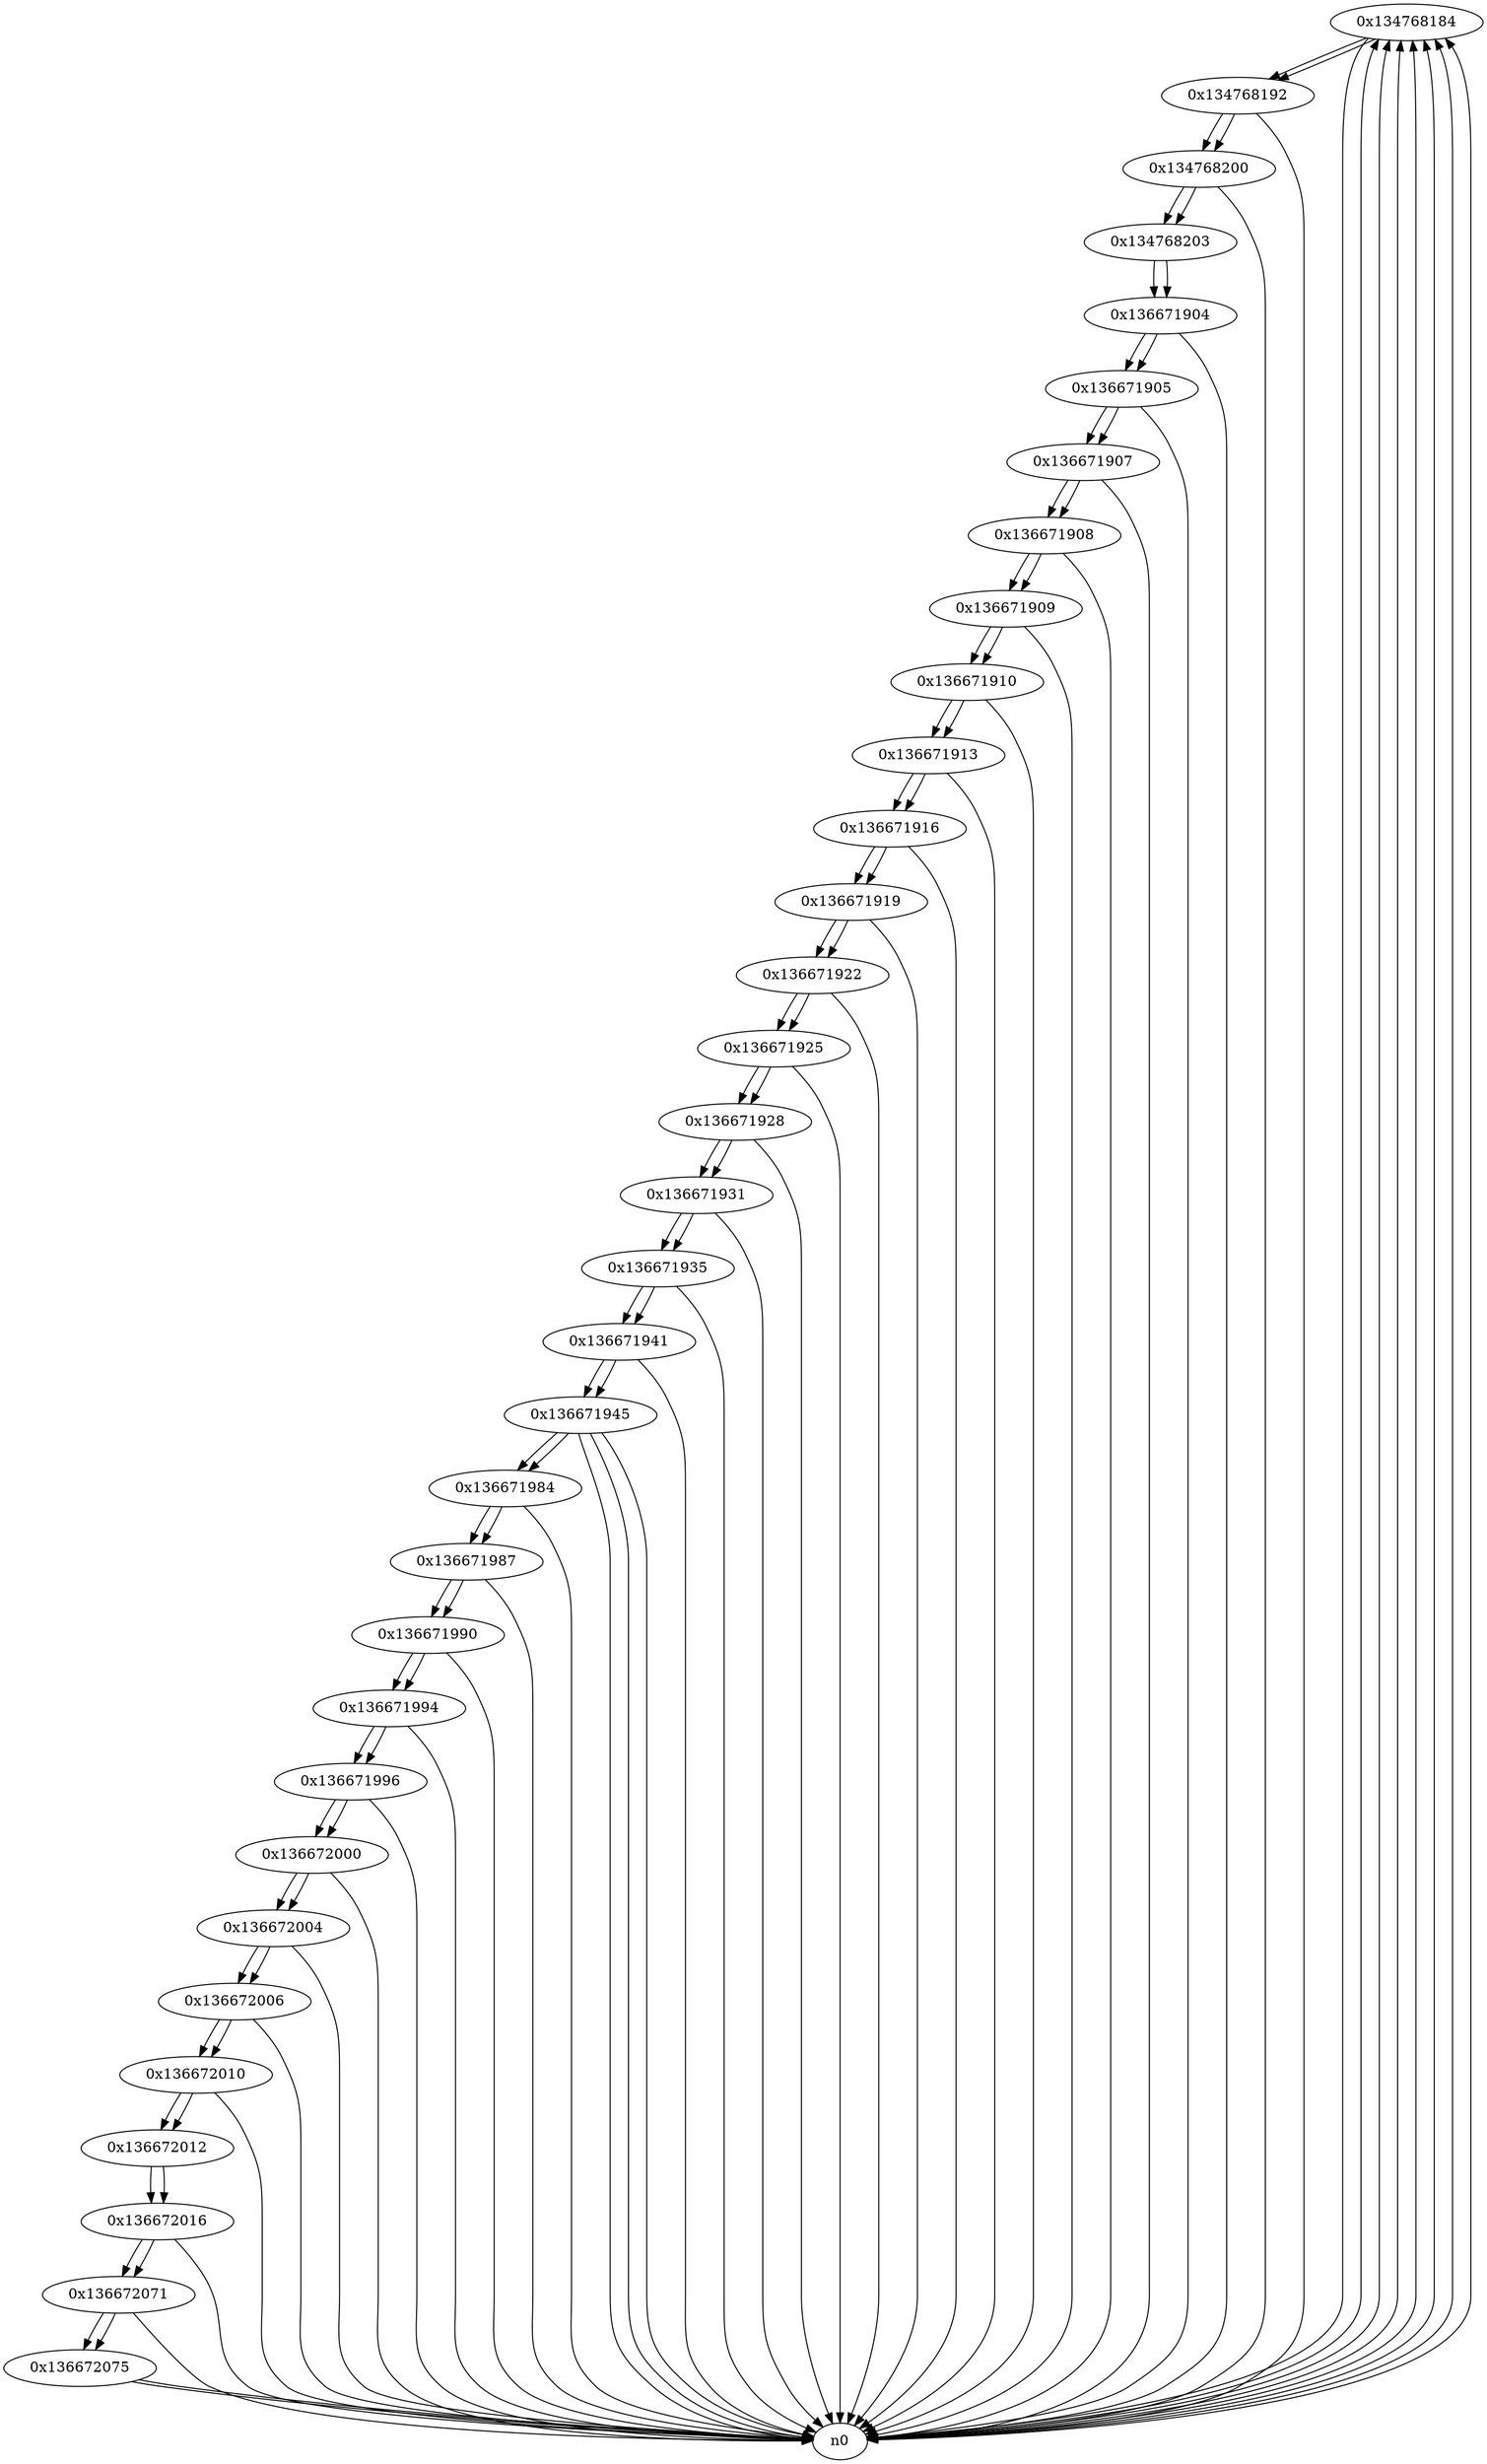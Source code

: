 digraph G{
/* nodes */
  n1 [label="0x134768184"]
  n2 [label="0x134768192"]
  n3 [label="0x134768200"]
  n4 [label="0x134768203"]
  n5 [label="0x136671904"]
  n6 [label="0x136671905"]
  n7 [label="0x136671907"]
  n8 [label="0x136671908"]
  n9 [label="0x136671909"]
  n10 [label="0x136671910"]
  n11 [label="0x136671913"]
  n12 [label="0x136671916"]
  n13 [label="0x136671919"]
  n14 [label="0x136671922"]
  n15 [label="0x136671925"]
  n16 [label="0x136671928"]
  n17 [label="0x136671931"]
  n18 [label="0x136671935"]
  n19 [label="0x136671941"]
  n20 [label="0x136671945"]
  n21 [label="0x136671984"]
  n22 [label="0x136671987"]
  n23 [label="0x136671990"]
  n24 [label="0x136671994"]
  n25 [label="0x136671996"]
  n26 [label="0x136672000"]
  n27 [label="0x136672004"]
  n28 [label="0x136672006"]
  n29 [label="0x136672010"]
  n30 [label="0x136672012"]
  n31 [label="0x136672016"]
  n32 [label="0x136672071"]
  n33 [label="0x136672075"]
/* edges */
n1 -> n2;
n1 -> n0;
n0 -> n1;
n0 -> n1;
n0 -> n1;
n0 -> n1;
n0 -> n1;
n0 -> n1;
n0 -> n1;
n2 -> n3;
n2 -> n0;
n1 -> n2;
n3 -> n4;
n3 -> n0;
n2 -> n3;
n4 -> n5;
n3 -> n4;
n5 -> n6;
n5 -> n0;
n4 -> n5;
n6 -> n7;
n6 -> n0;
n5 -> n6;
n7 -> n8;
n7 -> n0;
n6 -> n7;
n8 -> n9;
n8 -> n0;
n7 -> n8;
n9 -> n10;
n9 -> n0;
n8 -> n9;
n10 -> n11;
n10 -> n0;
n9 -> n10;
n11 -> n12;
n11 -> n0;
n10 -> n11;
n12 -> n13;
n12 -> n0;
n11 -> n12;
n13 -> n14;
n13 -> n0;
n12 -> n13;
n14 -> n15;
n14 -> n0;
n13 -> n14;
n15 -> n16;
n15 -> n0;
n14 -> n15;
n16 -> n17;
n16 -> n0;
n15 -> n16;
n17 -> n18;
n17 -> n0;
n16 -> n17;
n18 -> n19;
n18 -> n0;
n17 -> n18;
n19 -> n20;
n19 -> n0;
n18 -> n19;
n20 -> n0;
n20 -> n21;
n20 -> n0;
n20 -> n0;
n19 -> n20;
n21 -> n22;
n21 -> n0;
n20 -> n21;
n22 -> n23;
n22 -> n0;
n21 -> n22;
n23 -> n24;
n23 -> n0;
n22 -> n23;
n24 -> n25;
n24 -> n0;
n23 -> n24;
n25 -> n26;
n25 -> n0;
n24 -> n25;
n26 -> n27;
n26 -> n0;
n25 -> n26;
n27 -> n28;
n27 -> n0;
n26 -> n27;
n28 -> n29;
n28 -> n0;
n27 -> n28;
n29 -> n30;
n29 -> n0;
n28 -> n29;
n30 -> n31;
n29 -> n30;
n31 -> n32;
n31 -> n0;
n30 -> n31;
n32 -> n33;
n32 -> n0;
n31 -> n32;
n33 -> n0;
n33 -> n0;
n32 -> n33;
}

